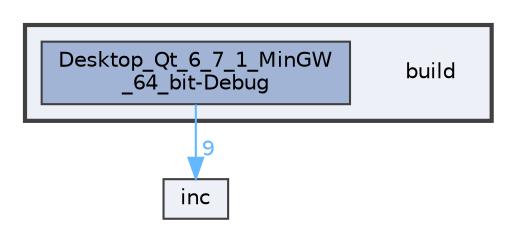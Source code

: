 digraph "build"
{
 // LATEX_PDF_SIZE
  bgcolor="transparent";
  edge [fontname=Helvetica,fontsize=10,labelfontname=Helvetica,labelfontsize=10];
  node [fontname=Helvetica,fontsize=10,shape=box,height=0.2,width=0.4];
  compound=true
  subgraph clusterdir_4fef79e7177ba769987a8da36c892c5f {
    graph [ bgcolor="#edf0f7", pencolor="grey25", label="", fontname=Helvetica,fontsize=10 style="filled,bold", URL="dir_4fef79e7177ba769987a8da36c892c5f.html",tooltip=""]
    dir_4fef79e7177ba769987a8da36c892c5f [shape=plaintext, label="build"];
  dir_df4e07cea54c3aa5bea0bd377454449b [label="Desktop_Qt_6_7_1_MinGW\l_64_bit-Debug", fillcolor="#a2b4d6", color="grey25", style="filled", URL="dir_df4e07cea54c3aa5bea0bd377454449b.html",tooltip=""];
  }
  dir_bfccd401955b95cf8c75461437045ac0 [label="inc", fillcolor="#edf0f7", color="grey25", style="filled", URL="dir_bfccd401955b95cf8c75461437045ac0.html",tooltip=""];
  dir_df4e07cea54c3aa5bea0bd377454449b->dir_bfccd401955b95cf8c75461437045ac0 [headlabel="9", labeldistance=1.5 headhref="dir_000005_000007.html" href="dir_000005_000007.html" color="steelblue1" fontcolor="steelblue1"];
}
